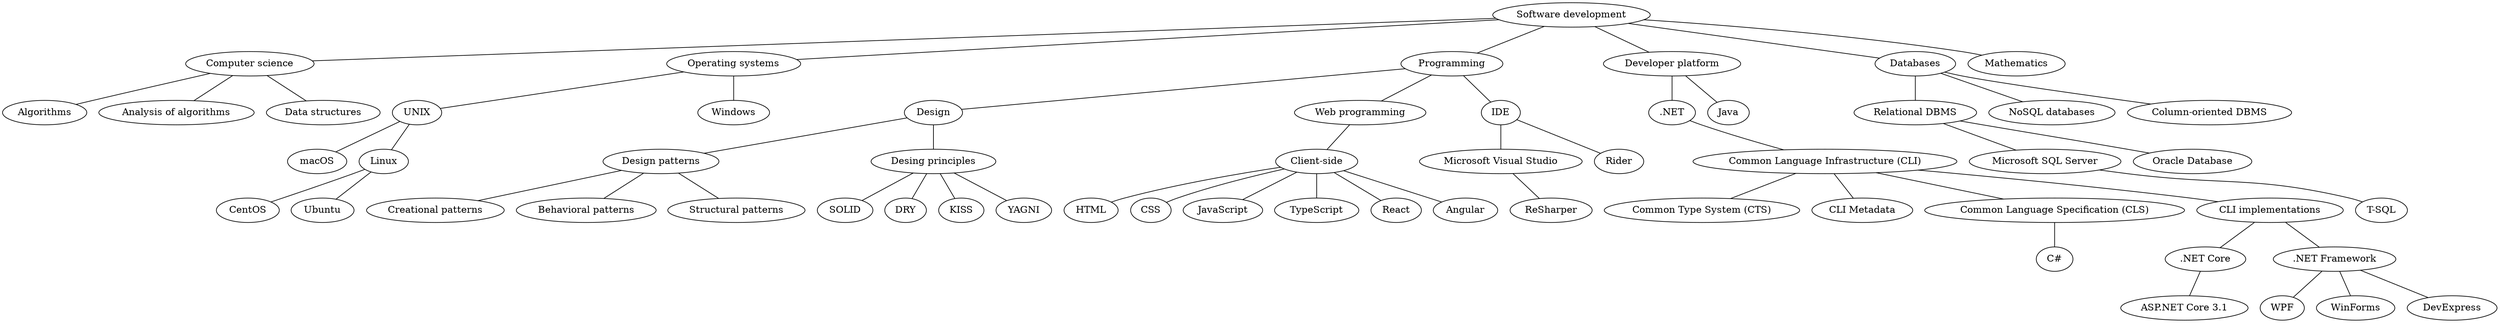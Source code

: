 graph expertise {

    software_development[label="Software development"]
    software_development -- computer_science
    software_development -- operating_systems

    software_development -- programming
    software_development -- developer_platform
    software_development -- databases
    software_development -- mathematics

    programming[label="Programming"]
    programming -- desing
    programming -- web_programming
    programming -- ide

    computer_science[label="Computer science"]
    computer_science -- algorithms
    computer_science -- analysis_of_algorithms
    computer_science -- data_structures

    algorithms[label="Algorithms"]
    analysis_of_algorithms[label="Analysis of algorithms"]
    data_structures[label="Data structures"]

    operating_systems[label="Operating systems"]
    operating_systems -- unix
    operating_systems -- windows

    unix[label="UNIX"]
    unix -- macos
    unix -- linux

    macos[label="macOS"]
    linux[label="Linux"]
    linux -- centos
    linux -- ubuntu

    centos[label="CentOS"]
    ubuntu[label="Ubuntu"]

    windows[label="Windows"]

    common_language_infrastructure[label="Common Language Infrastructure (CLI)"]
    common_language_infrastructure -- common_type_system
    common_language_infrastructure -- cli_metadata
    common_language_infrastructure -- common_language_specification
    common_language_infrastructure -- cli_implementations

    common_type_system[label="Common Type System (CTS)"]
    cli_metadata[label="CLI Metadata"]
    common_language_specification[label="Common Language Specification (CLS)"]
    common_language_specification -- csharp

    csharp[label="C#"]

    cli_implementations[label="CLI implementations"]
    cli_implementations -- dot_net_core
    cli_implementations -- dot_net_framework

    dot_net_framework[label = ".NET Framework"]
    dot_net_framework -- wpf
    dot_net_framework -- winforms
    dot_net_framework -- devexpress

    wpf[label="WPF"]
    winforms[label="WinForms"]
    devexpress[label="DevExpress"]
    dot_net_core    dot_net_core[label = ".NET Core"][label = ".NET Core"]
    dot_net_core -- asp_net_core

    asp_net_core[label = "ASP.NET Core 3.1"]

    databases[label="Databases"]    
    databases -- relational_dbms
    databases -- nosql_databases
    databases -- column_oriented_dbms

    relational_dbms[label="Relational DBMS"]
    relational_dbms -- sql_server
    relational_dbms -- oracle_database
   
    nosql_databases[label="NoSQL databases"]

    column_oriented_dbms[label="Column-oriented DBMS"]

    sql_server[label="Microsoft SQL Server"]
    sql_server -- t_sql

    t_sql[label="T-SQL"]

    oracle_database[label="Oracle Database"]

    desing[label="Design"]
    desing -- desing_patterns
    desing -- desing_principles

    desing_patterns[label="Design patterns"]
    desing_patterns -- creational_patterns
    desing_patterns -- behavioral_patterns
    desing_patterns -- structural_patterns

    creational_patterns[label="Creational patterns"]
    structural_patterns[label="Structural patterns"]
    behavioral_patterns[label="Behavioral patterns"]

    desing_principles[label="Desing principles"]
    desing_principles -- solid
    desing_principles -- dry
    desing_principles -- kiss
    desing_principles -- yagni
    
    solid[label="SOLID"]
    dry[label="DRY"]
    kiss[label="KISS"]
    yagni[label="YAGNI"]

      
    web_programming[label="Web programming"]
    web_programming -- client_side
    
    client_side[label="Client-side"]
    client_side -- html
    client_side -- css
    client_side -- javascript
    client_side -- typescript
    client_side -- react;
    client_side -- angular;

    html[label="HTML"]
    css[label="CSS"]
    javascript[label="JavaScript"]
    typescript[label="TypeScript"]

    react[label="React"]
    angular[label="Angular"]

    developer_platform[label="Developer platform"]
    developer_platform -- dot_net
    developer_platform -- java

    dot_net[label=".NET"]
    dot_net -- common_language_infrastructure

    java[label="Java"]

    ide[label="IDE"]
    ide -- visual_studio
    ide -- rider

    visual_studio[label="Microsoft Visual Studio"]
    visual_studio -- resharper

    resharper[label="ReSharper"]

    rider[label="Rider"]


    mathematics[label="Mathematics"]
    
}